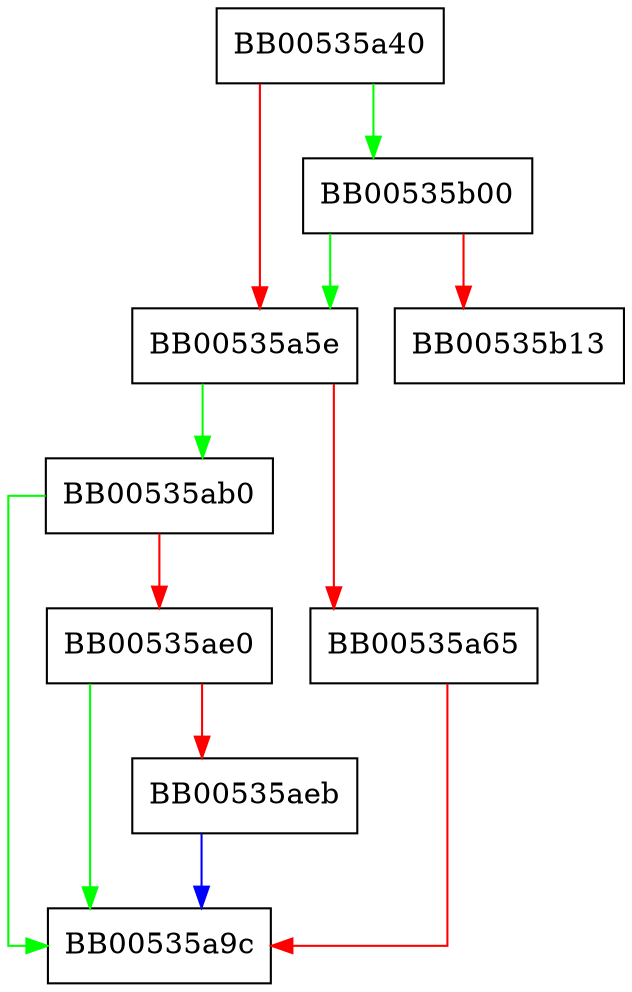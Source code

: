 digraph conn_write {
  node [shape="box"];
  graph [splines=ortho];
  BB00535a40 -> BB00535b00 [color="green"];
  BB00535a40 -> BB00535a5e [color="red"];
  BB00535a5e -> BB00535ab0 [color="green"];
  BB00535a5e -> BB00535a65 [color="red"];
  BB00535a65 -> BB00535a9c [color="red"];
  BB00535ab0 -> BB00535a9c [color="green"];
  BB00535ab0 -> BB00535ae0 [color="red"];
  BB00535ae0 -> BB00535a9c [color="green"];
  BB00535ae0 -> BB00535aeb [color="red"];
  BB00535aeb -> BB00535a9c [color="blue"];
  BB00535b00 -> BB00535a5e [color="green"];
  BB00535b00 -> BB00535b13 [color="red"];
}
